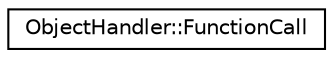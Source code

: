 digraph "Graphical Class Hierarchy"
{
  edge [fontname="Helvetica",fontsize="10",labelfontname="Helvetica",labelfontsize="10"];
  node [fontname="Helvetica",fontsize="10",shape=record];
  rankdir="LR";
  Node0 [label="ObjectHandler::FunctionCall",height=0.2,width=0.4,color="black", fillcolor="white", style="filled",URL="$class_object_handler_1_1_function_call.html",tooltip="Singleton encapsulating state relating to Excel function call. "];
}
